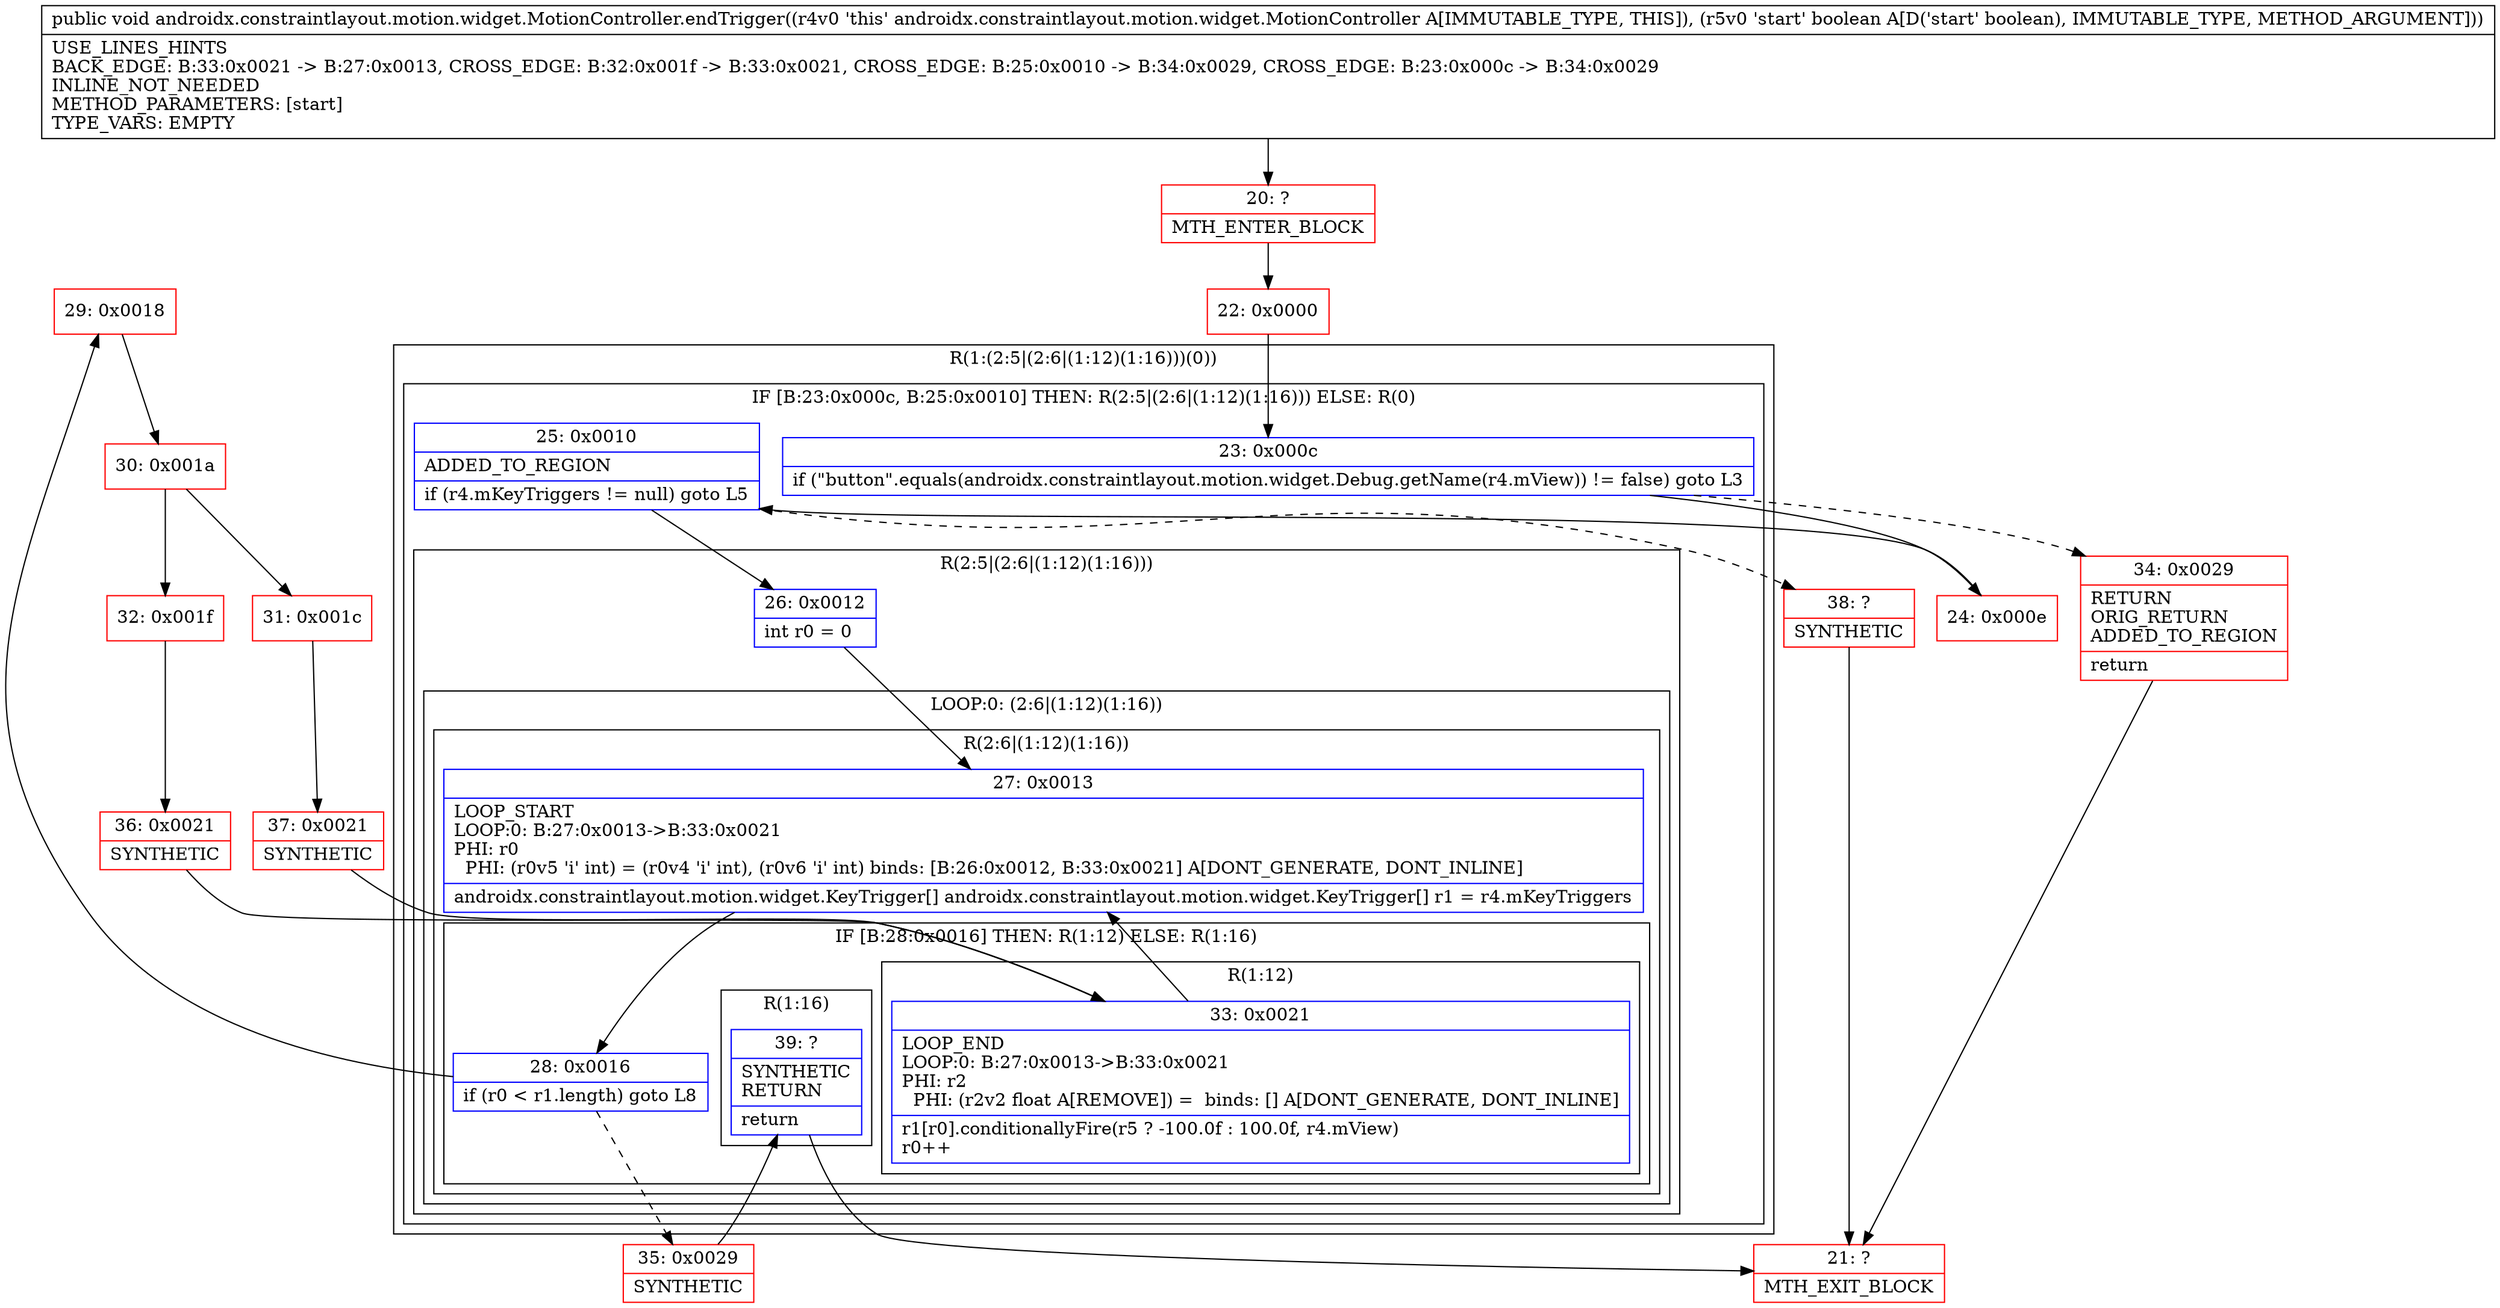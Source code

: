 digraph "CFG forandroidx.constraintlayout.motion.widget.MotionController.endTrigger(Z)V" {
subgraph cluster_Region_565169634 {
label = "R(1:(2:5|(2:6|(1:12)(1:16)))(0))";
node [shape=record,color=blue];
subgraph cluster_IfRegion_166230822 {
label = "IF [B:23:0x000c, B:25:0x0010] THEN: R(2:5|(2:6|(1:12)(1:16))) ELSE: R(0)";
node [shape=record,color=blue];
Node_23 [shape=record,label="{23\:\ 0x000c|if (\"button\".equals(androidx.constraintlayout.motion.widget.Debug.getName(r4.mView)) != false) goto L3\l}"];
Node_25 [shape=record,label="{25\:\ 0x0010|ADDED_TO_REGION\l|if (r4.mKeyTriggers != null) goto L5\l}"];
subgraph cluster_Region_1308416417 {
label = "R(2:5|(2:6|(1:12)(1:16)))";
node [shape=record,color=blue];
Node_26 [shape=record,label="{26\:\ 0x0012|int r0 = 0\l}"];
subgraph cluster_LoopRegion_751537107 {
label = "LOOP:0: (2:6|(1:12)(1:16))";
node [shape=record,color=blue];
subgraph cluster_Region_1302256844 {
label = "R(2:6|(1:12)(1:16))";
node [shape=record,color=blue];
Node_27 [shape=record,label="{27\:\ 0x0013|LOOP_START\lLOOP:0: B:27:0x0013\-\>B:33:0x0021\lPHI: r0 \l  PHI: (r0v5 'i' int) = (r0v4 'i' int), (r0v6 'i' int) binds: [B:26:0x0012, B:33:0x0021] A[DONT_GENERATE, DONT_INLINE]\l|androidx.constraintlayout.motion.widget.KeyTrigger[] androidx.constraintlayout.motion.widget.KeyTrigger[] r1 = r4.mKeyTriggers\l}"];
subgraph cluster_IfRegion_1115459287 {
label = "IF [B:28:0x0016] THEN: R(1:12) ELSE: R(1:16)";
node [shape=record,color=blue];
Node_28 [shape=record,label="{28\:\ 0x0016|if (r0 \< r1.length) goto L8\l}"];
subgraph cluster_Region_456275608 {
label = "R(1:12)";
node [shape=record,color=blue];
Node_33 [shape=record,label="{33\:\ 0x0021|LOOP_END\lLOOP:0: B:27:0x0013\-\>B:33:0x0021\lPHI: r2 \l  PHI: (r2v2 float A[REMOVE]) =  binds: [] A[DONT_GENERATE, DONT_INLINE]\l|r1[r0].conditionallyFire(r5 ? \-100.0f : 100.0f, r4.mView)\lr0++\l}"];
}
subgraph cluster_Region_766970345 {
label = "R(1:16)";
node [shape=record,color=blue];
Node_39 [shape=record,label="{39\:\ ?|SYNTHETIC\lRETURN\l|return\l}"];
}
}
}
}
}
subgraph cluster_Region_1915224416 {
label = "R(0)";
node [shape=record,color=blue];
}
}
}
Node_20 [shape=record,color=red,label="{20\:\ ?|MTH_ENTER_BLOCK\l}"];
Node_22 [shape=record,color=red,label="{22\:\ 0x0000}"];
Node_24 [shape=record,color=red,label="{24\:\ 0x000e}"];
Node_29 [shape=record,color=red,label="{29\:\ 0x0018}"];
Node_30 [shape=record,color=red,label="{30\:\ 0x001a}"];
Node_31 [shape=record,color=red,label="{31\:\ 0x001c}"];
Node_37 [shape=record,color=red,label="{37\:\ 0x0021|SYNTHETIC\l}"];
Node_32 [shape=record,color=red,label="{32\:\ 0x001f}"];
Node_36 [shape=record,color=red,label="{36\:\ 0x0021|SYNTHETIC\l}"];
Node_35 [shape=record,color=red,label="{35\:\ 0x0029|SYNTHETIC\l}"];
Node_21 [shape=record,color=red,label="{21\:\ ?|MTH_EXIT_BLOCK\l}"];
Node_38 [shape=record,color=red,label="{38\:\ ?|SYNTHETIC\l}"];
Node_34 [shape=record,color=red,label="{34\:\ 0x0029|RETURN\lORIG_RETURN\lADDED_TO_REGION\l|return\l}"];
MethodNode[shape=record,label="{public void androidx.constraintlayout.motion.widget.MotionController.endTrigger((r4v0 'this' androidx.constraintlayout.motion.widget.MotionController A[IMMUTABLE_TYPE, THIS]), (r5v0 'start' boolean A[D('start' boolean), IMMUTABLE_TYPE, METHOD_ARGUMENT]))  | USE_LINES_HINTS\lBACK_EDGE: B:33:0x0021 \-\> B:27:0x0013, CROSS_EDGE: B:32:0x001f \-\> B:33:0x0021, CROSS_EDGE: B:25:0x0010 \-\> B:34:0x0029, CROSS_EDGE: B:23:0x000c \-\> B:34:0x0029\lINLINE_NOT_NEEDED\lMETHOD_PARAMETERS: [start]\lTYPE_VARS: EMPTY\l}"];
MethodNode -> Node_20;Node_23 -> Node_24;
Node_23 -> Node_34[style=dashed];
Node_25 -> Node_26;
Node_25 -> Node_38[style=dashed];
Node_26 -> Node_27;
Node_27 -> Node_28;
Node_28 -> Node_29;
Node_28 -> Node_35[style=dashed];
Node_33 -> Node_27;
Node_39 -> Node_21;
Node_20 -> Node_22;
Node_22 -> Node_23;
Node_24 -> Node_25;
Node_29 -> Node_30;
Node_30 -> Node_31;
Node_30 -> Node_32;
Node_31 -> Node_37;
Node_37 -> Node_33;
Node_32 -> Node_36;
Node_36 -> Node_33;
Node_35 -> Node_39;
Node_38 -> Node_21;
Node_34 -> Node_21;
}

